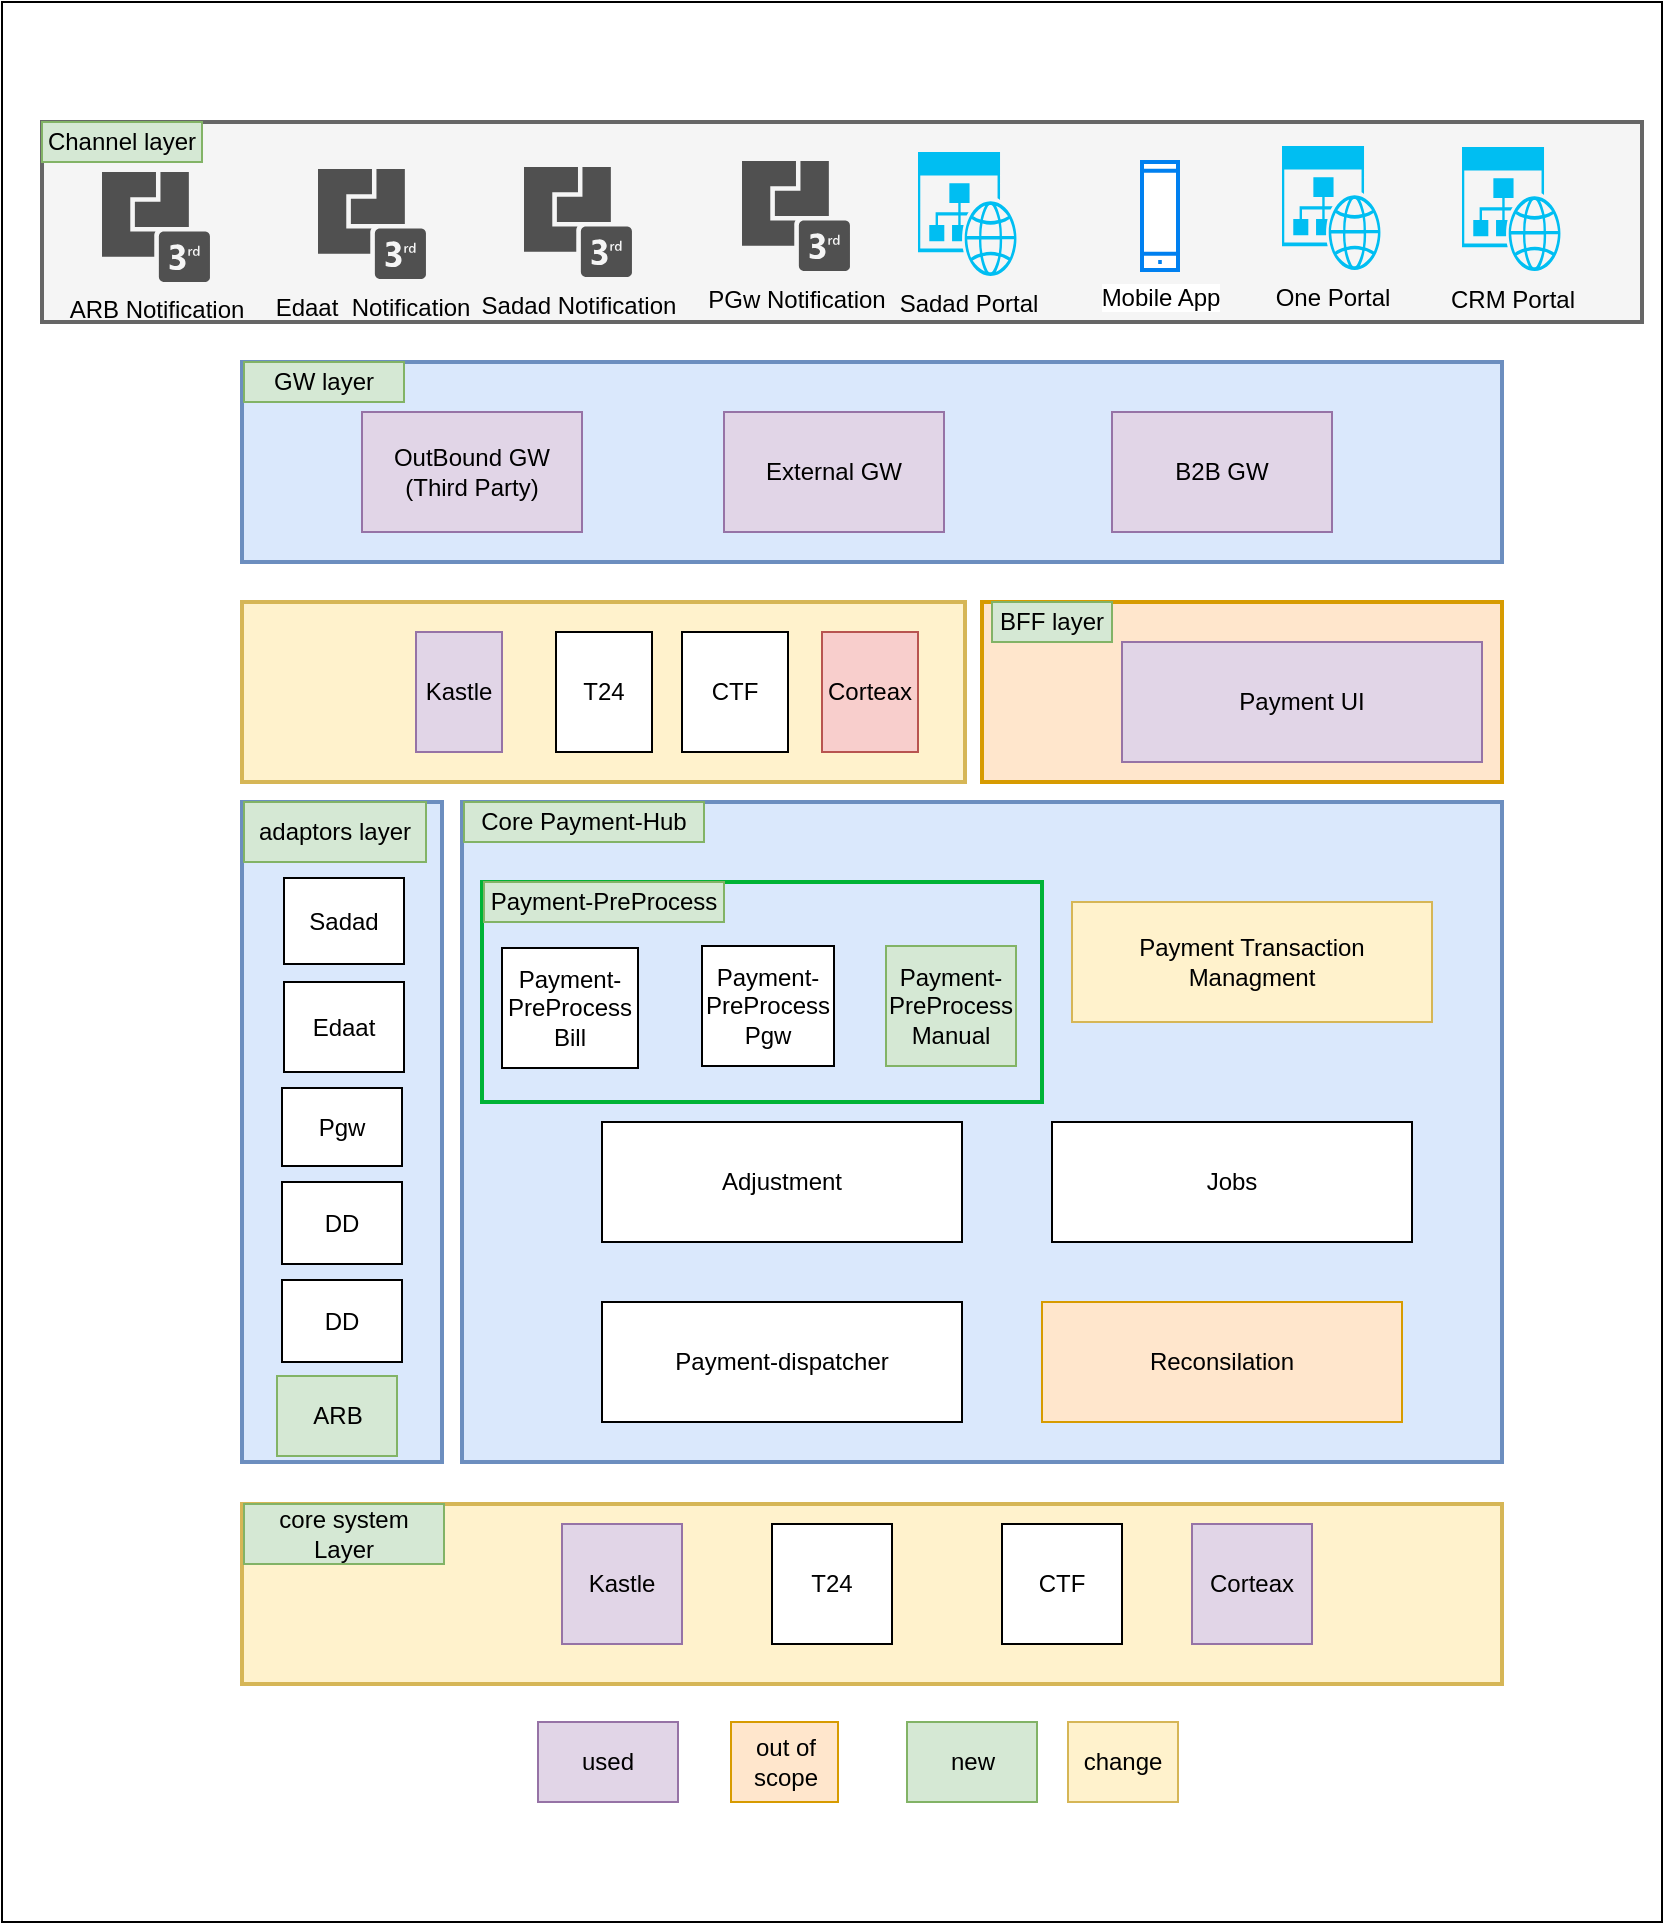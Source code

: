 <mxfile version="24.2.5" type="device">
  <diagram id="pugtmg__WL7AQMjPcXsp" name="Page-1">
    <mxGraphModel dx="1420" dy="1922" grid="1" gridSize="10" guides="1" tooltips="1" connect="1" arrows="1" fold="1" page="1" pageScale="1" pageWidth="850" pageHeight="1100" math="0" shadow="0">
      <root>
        <mxCell id="0" />
        <mxCell id="1" parent="0" />
        <mxCell id="nmbMrTegTF2QSOQArtxi-12" value="" style="rounded=0;whiteSpace=wrap;html=1;" vertex="1" parent="1">
          <mxGeometry x="20" y="-340" width="830" height="960" as="geometry" />
        </mxCell>
        <mxCell id="nmbMrTegTF2QSOQArtxi-6" value="" style="rounded=0;whiteSpace=wrap;html=1;fillColor=#fff2cc;strokeColor=#d6b656;strokeWidth=2;" vertex="1" parent="1">
          <mxGeometry x="140" y="-40" width="361.5" height="90" as="geometry" />
        </mxCell>
        <mxCell id="XpsL9-PmgXXsCilGG3Tj-1" value="" style="rounded=0;whiteSpace=wrap;html=1;fillColor=#dae8fc;strokeColor=#6c8ebf;strokeWidth=2;" parent="1" vertex="1">
          <mxGeometry x="140" y="60" width="100" height="330" as="geometry" />
        </mxCell>
        <mxCell id="XpsL9-PmgXXsCilGG3Tj-2" value="" style="rounded=0;whiteSpace=wrap;html=1;fillColor=#dae8fc;strokeColor=#6c8ebf;strokeWidth=2;" parent="1" vertex="1">
          <mxGeometry x="250" y="60" width="520" height="330" as="geometry" />
        </mxCell>
        <mxCell id="XpsL9-PmgXXsCilGG3Tj-3" value="Payment Transaction Managment&lt;span&gt;&lt;br&gt;&lt;/span&gt;" style="rounded=0;whiteSpace=wrap;html=1;shadow=0;sketch=0;verticalAlign=middle;align=center;fillColor=#fff2cc;strokeColor=#d6b656;" parent="1" vertex="1">
          <mxGeometry x="555" y="110" width="180" height="60" as="geometry" />
        </mxCell>
        <mxCell id="XpsL9-PmgXXsCilGG3Tj-4" value="Adjustment&lt;span&gt;&lt;br&gt;&lt;/span&gt;" style="rounded=0;whiteSpace=wrap;html=1;shadow=0;sketch=0;verticalAlign=middle;align=center;" parent="1" vertex="1">
          <mxGeometry x="320" y="220" width="180" height="60" as="geometry" />
        </mxCell>
        <mxCell id="XpsL9-PmgXXsCilGG3Tj-5" value="Payment-dispatcher&lt;span&gt;&lt;br&gt;&lt;/span&gt;" style="rounded=0;whiteSpace=wrap;html=1;shadow=0;sketch=0;verticalAlign=middle;align=center;" parent="1" vertex="1">
          <mxGeometry x="320" y="310" width="180" height="60" as="geometry" />
        </mxCell>
        <mxCell id="XpsL9-PmgXXsCilGG3Tj-6" value="Reconsilation&lt;span&gt;&lt;br&gt;&lt;/span&gt;" style="rounded=0;whiteSpace=wrap;html=1;shadow=0;sketch=0;verticalAlign=middle;align=center;fillColor=#ffe6cc;strokeColor=#d79b00;" parent="1" vertex="1">
          <mxGeometry x="540" y="310" width="180" height="60" as="geometry" />
        </mxCell>
        <mxCell id="XpsL9-PmgXXsCilGG3Tj-7" value="Jobs&lt;span&gt;&lt;br&gt;&lt;/span&gt;" style="rounded=0;whiteSpace=wrap;html=1;shadow=0;sketch=0;verticalAlign=middle;align=center;" parent="1" vertex="1">
          <mxGeometry x="545" y="220" width="180" height="60" as="geometry" />
        </mxCell>
        <mxCell id="XpsL9-PmgXXsCilGG3Tj-8" value="" style="rounded=0;whiteSpace=wrap;html=1;fillColor=#fff2cc;strokeColor=#d6b656;strokeWidth=2;" parent="1" vertex="1">
          <mxGeometry x="140" y="411" width="630" height="90" as="geometry" />
        </mxCell>
        <mxCell id="XpsL9-PmgXXsCilGG3Tj-9" value="T24&lt;span&gt;&lt;br&gt;&lt;/span&gt;" style="rounded=0;whiteSpace=wrap;html=1;shadow=0;sketch=0;verticalAlign=middle;align=center;" parent="1" vertex="1">
          <mxGeometry x="405" y="421" width="60" height="60" as="geometry" />
        </mxCell>
        <mxCell id="XpsL9-PmgXXsCilGG3Tj-10" value="Kastle&lt;span&gt;&lt;br&gt;&lt;/span&gt;" style="rounded=0;whiteSpace=wrap;html=1;shadow=0;sketch=0;verticalAlign=middle;align=center;fillColor=#e1d5e7;strokeColor=#9673a6;" parent="1" vertex="1">
          <mxGeometry x="300" y="421" width="60" height="60" as="geometry" />
        </mxCell>
        <mxCell id="XpsL9-PmgXXsCilGG3Tj-11" value="&lt;span&gt;CTF&lt;br&gt;&lt;/span&gt;" style="rounded=0;whiteSpace=wrap;html=1;shadow=0;sketch=0;verticalAlign=middle;align=center;" parent="1" vertex="1">
          <mxGeometry x="520" y="421" width="60" height="60" as="geometry" />
        </mxCell>
        <mxCell id="XpsL9-PmgXXsCilGG3Tj-12" value="Edaat&lt;span&gt;&lt;br&gt;&lt;/span&gt;" style="rounded=0;whiteSpace=wrap;html=1;shadow=0;sketch=0;verticalAlign=middle;align=center;" parent="1" vertex="1">
          <mxGeometry x="161" y="150" width="60" height="45" as="geometry" />
        </mxCell>
        <mxCell id="XpsL9-PmgXXsCilGG3Tj-13" value="Sadad&lt;span&gt;&lt;br&gt;&lt;/span&gt;" style="rounded=0;whiteSpace=wrap;html=1;shadow=0;sketch=0;verticalAlign=middle;align=center;" parent="1" vertex="1">
          <mxGeometry x="161" y="98" width="60" height="43" as="geometry" />
        </mxCell>
        <mxCell id="XpsL9-PmgXXsCilGG3Tj-14" value="&lt;span&gt;Pgw&lt;br&gt;&lt;/span&gt;" style="rounded=0;whiteSpace=wrap;html=1;shadow=0;sketch=0;verticalAlign=middle;align=center;" parent="1" vertex="1">
          <mxGeometry x="160" y="203" width="60" height="39" as="geometry" />
        </mxCell>
        <mxCell id="XpsL9-PmgXXsCilGG3Tj-15" value="&lt;span&gt;DD&lt;br&gt;&lt;/span&gt;" style="rounded=0;whiteSpace=wrap;html=1;shadow=0;sketch=0;verticalAlign=middle;align=center;" parent="1" vertex="1">
          <mxGeometry x="160" y="299" width="60" height="41" as="geometry" />
        </mxCell>
        <mxCell id="XpsL9-PmgXXsCilGG3Tj-16" value="" style="rounded=0;whiteSpace=wrap;html=1;fillColor=#ffe6cc;strokeColor=#d79b00;strokeWidth=2;" parent="1" vertex="1">
          <mxGeometry x="510" y="-40" width="260" height="90" as="geometry" />
        </mxCell>
        <mxCell id="XpsL9-PmgXXsCilGG3Tj-17" value="Payment UI&lt;span&gt;&lt;br&gt;&lt;/span&gt;" style="rounded=0;whiteSpace=wrap;html=1;shadow=0;sketch=0;verticalAlign=middle;align=center;fillColor=#e1d5e7;strokeColor=#9673a6;" parent="1" vertex="1">
          <mxGeometry x="580" y="-20" width="180" height="60" as="geometry" />
        </mxCell>
        <mxCell id="XpsL9-PmgXXsCilGG3Tj-18" value="" style="rounded=0;whiteSpace=wrap;html=1;fillColor=#dae8fc;strokeColor=#6c8ebf;strokeWidth=2;" parent="1" vertex="1">
          <mxGeometry x="140" y="-160" width="630" height="100" as="geometry" />
        </mxCell>
        <mxCell id="XpsL9-PmgXXsCilGG3Tj-19" value="External GW&lt;span&gt;&lt;br&gt;&lt;/span&gt;" style="rounded=0;whiteSpace=wrap;html=1;shadow=0;sketch=0;verticalAlign=middle;align=center;fillColor=#e1d5e7;strokeColor=#9673a6;" parent="1" vertex="1">
          <mxGeometry x="381" y="-135" width="110" height="60" as="geometry" />
        </mxCell>
        <mxCell id="XpsL9-PmgXXsCilGG3Tj-20" value="OutBound GW&lt;br&gt;(Third Party)&lt;span&gt;&lt;br&gt;&lt;/span&gt;" style="rounded=0;whiteSpace=wrap;html=1;shadow=0;sketch=0;verticalAlign=middle;align=center;fillColor=#e1d5e7;strokeColor=#9673a6;" parent="1" vertex="1">
          <mxGeometry x="200" y="-135" width="110" height="60" as="geometry" />
        </mxCell>
        <mxCell id="XpsL9-PmgXXsCilGG3Tj-21" value="adaptors layer" style="text;html=1;strokeColor=#82b366;fillColor=#d5e8d4;align=center;verticalAlign=middle;whiteSpace=wrap;rounded=0;" parent="1" vertex="1">
          <mxGeometry x="141" y="60" width="91" height="30" as="geometry" />
        </mxCell>
        <mxCell id="XpsL9-PmgXXsCilGG3Tj-22" value="core system Layer" style="text;html=1;strokeColor=#82b366;fillColor=#d5e8d4;align=center;verticalAlign=middle;whiteSpace=wrap;rounded=0;" parent="1" vertex="1">
          <mxGeometry x="141" y="411" width="100" height="30" as="geometry" />
        </mxCell>
        <mxCell id="XpsL9-PmgXXsCilGG3Tj-23" value="BFF layer" style="text;html=1;strokeColor=#82b366;fillColor=#d5e8d4;align=center;verticalAlign=middle;whiteSpace=wrap;rounded=0;" parent="1" vertex="1">
          <mxGeometry x="515" y="-40" width="60" height="20" as="geometry" />
        </mxCell>
        <mxCell id="XpsL9-PmgXXsCilGG3Tj-24" value="GW layer" style="text;html=1;strokeColor=#82b366;fillColor=#d5e8d4;align=center;verticalAlign=middle;whiteSpace=wrap;rounded=0;" parent="1" vertex="1">
          <mxGeometry x="141" y="-160" width="80" height="20" as="geometry" />
        </mxCell>
        <mxCell id="XpsL9-PmgXXsCilGG3Tj-25" value="" style="rounded=0;whiteSpace=wrap;html=1;fillColor=none;strokeColor=#00B336;strokeWidth=2;" parent="1" vertex="1">
          <mxGeometry x="260" y="100" width="280" height="110" as="geometry" />
        </mxCell>
        <mxCell id="XpsL9-PmgXXsCilGG3Tj-26" value="Payment-PreProcess&lt;br&gt;Bill&lt;span&gt;&lt;br&gt;&lt;/span&gt;" style="rounded=0;whiteSpace=wrap;html=1;shadow=0;sketch=0;verticalAlign=middle;align=center;" parent="1" vertex="1">
          <mxGeometry x="270" y="133" width="68" height="60" as="geometry" />
        </mxCell>
        <mxCell id="XpsL9-PmgXXsCilGG3Tj-27" value="Payment-PreProcess&lt;br&gt;Pgw&lt;span&gt;&lt;br&gt;&lt;/span&gt;" style="rounded=0;whiteSpace=wrap;html=1;shadow=0;sketch=0;verticalAlign=middle;align=center;" parent="1" vertex="1">
          <mxGeometry x="370" y="132" width="66" height="60" as="geometry" />
        </mxCell>
        <mxCell id="XpsL9-PmgXXsCilGG3Tj-28" value="Payment-PreProcess&lt;br&gt;Manual&lt;span&gt;&lt;br&gt;&lt;/span&gt;" style="rounded=0;whiteSpace=wrap;html=1;shadow=0;sketch=0;verticalAlign=middle;align=center;fillColor=#d5e8d4;strokeColor=#82b366;" parent="1" vertex="1">
          <mxGeometry x="462" y="132" width="65" height="60" as="geometry" />
        </mxCell>
        <mxCell id="XpsL9-PmgXXsCilGG3Tj-29" value="Payment-PreProcess" style="text;html=1;strokeColor=#82b366;fillColor=#d5e8d4;align=center;verticalAlign=middle;whiteSpace=wrap;rounded=0;" parent="1" vertex="1">
          <mxGeometry x="261" y="100" width="120" height="20" as="geometry" />
        </mxCell>
        <mxCell id="XpsL9-PmgXXsCilGG3Tj-30" value="Core Payment-Hub" style="text;html=1;strokeColor=#82b366;fillColor=#d5e8d4;align=center;verticalAlign=middle;whiteSpace=wrap;rounded=0;" parent="1" vertex="1">
          <mxGeometry x="251" y="60" width="120" height="20" as="geometry" />
        </mxCell>
        <mxCell id="XpsL9-PmgXXsCilGG3Tj-31" value="B2B GW&lt;span&gt;&lt;br&gt;&lt;/span&gt;" style="rounded=0;whiteSpace=wrap;html=1;shadow=0;sketch=0;verticalAlign=middle;align=center;fillColor=#e1d5e7;strokeColor=#9673a6;" parent="1" vertex="1">
          <mxGeometry x="575" y="-135" width="110" height="60" as="geometry" />
        </mxCell>
        <mxCell id="XpsL9-PmgXXsCilGG3Tj-32" value="&lt;span&gt;Corteax&lt;br&gt;&lt;/span&gt;" style="rounded=0;whiteSpace=wrap;html=1;shadow=0;sketch=0;verticalAlign=middle;align=center;fillColor=#e1d5e7;strokeColor=#9673a6;" parent="1" vertex="1">
          <mxGeometry x="615" y="421" width="60" height="60" as="geometry" />
        </mxCell>
        <mxCell id="XpsL9-PmgXXsCilGG3Tj-33" value="" style="rounded=0;whiteSpace=wrap;html=1;fillColor=#f5f5f5;strokeColor=#666666;strokeWidth=2;fontColor=#333333;" parent="1" vertex="1">
          <mxGeometry x="40" y="-280" width="800" height="100" as="geometry" />
        </mxCell>
        <mxCell id="XpsL9-PmgXXsCilGG3Tj-34" value="Channel layer" style="text;html=1;strokeColor=#82b366;fillColor=#d5e8d4;align=center;verticalAlign=middle;whiteSpace=wrap;rounded=0;" parent="1" vertex="1">
          <mxGeometry x="40" y="-280" width="80" height="20" as="geometry" />
        </mxCell>
        <mxCell id="XpsL9-PmgXXsCilGG3Tj-35" value="Mobile App" style="html=1;verticalLabelPosition=bottom;align=center;labelBackgroundColor=#ffffff;verticalAlign=top;strokeWidth=2;strokeColor=#0080F0;shadow=0;dashed=0;shape=mxgraph.ios7.icons.smartphone;" parent="1" vertex="1">
          <mxGeometry x="590" y="-260" width="18" height="54" as="geometry" />
        </mxCell>
        <mxCell id="XpsL9-PmgXXsCilGG3Tj-36" value="Sadad Portal" style="verticalLabelPosition=bottom;html=1;verticalAlign=top;align=center;strokeColor=none;fillColor=#00BEF2;shape=mxgraph.azure.website_generic;pointerEvents=1;" parent="1" vertex="1">
          <mxGeometry x="478" y="-265" width="50" height="62" as="geometry" />
        </mxCell>
        <mxCell id="XpsL9-PmgXXsCilGG3Tj-37" value="Sadad Notification" style="pointerEvents=1;shadow=0;dashed=0;html=1;strokeColor=none;fillColor=#505050;labelPosition=center;verticalLabelPosition=bottom;verticalAlign=top;outlineConnect=0;align=center;shape=mxgraph.office.communications.3rd_party_integration;" parent="1" vertex="1">
          <mxGeometry x="281" y="-257.5" width="54" height="55" as="geometry" />
        </mxCell>
        <mxCell id="XpsL9-PmgXXsCilGG3Tj-38" value="Edaat&amp;nbsp; Notification" style="pointerEvents=1;shadow=0;dashed=0;html=1;strokeColor=none;fillColor=#505050;labelPosition=center;verticalLabelPosition=bottom;verticalAlign=top;outlineConnect=0;align=center;shape=mxgraph.office.communications.3rd_party_integration;" parent="1" vertex="1">
          <mxGeometry x="178" y="-256.5" width="54" height="55" as="geometry" />
        </mxCell>
        <mxCell id="XpsL9-PmgXXsCilGG3Tj-39" value="One Portal" style="verticalLabelPosition=bottom;html=1;verticalAlign=top;align=center;strokeColor=none;fillColor=#00BEF2;shape=mxgraph.azure.website_generic;pointerEvents=1;" parent="1" vertex="1">
          <mxGeometry x="660" y="-268" width="50" height="62" as="geometry" />
        </mxCell>
        <mxCell id="XpsL9-PmgXXsCilGG3Tj-40" value="PGw Notification" style="pointerEvents=1;shadow=0;dashed=0;html=1;strokeColor=none;fillColor=#505050;labelPosition=center;verticalLabelPosition=bottom;verticalAlign=top;outlineConnect=0;align=center;shape=mxgraph.office.communications.3rd_party_integration;" parent="1" vertex="1">
          <mxGeometry x="390" y="-260.5" width="54" height="55" as="geometry" />
        </mxCell>
        <mxCell id="XpsL9-PmgXXsCilGG3Tj-41" value="&lt;span&gt;ARB&lt;br&gt;&lt;/span&gt;" style="rounded=0;whiteSpace=wrap;html=1;shadow=0;sketch=0;verticalAlign=middle;align=center;fillColor=#d5e8d4;strokeColor=#82b366;" parent="1" vertex="1">
          <mxGeometry x="157.5" y="347" width="60" height="40" as="geometry" />
        </mxCell>
        <mxCell id="XpsL9-PmgXXsCilGG3Tj-42" value="ARB Notification" style="pointerEvents=1;shadow=0;dashed=0;html=1;strokeColor=none;fillColor=#505050;labelPosition=center;verticalLabelPosition=bottom;verticalAlign=top;outlineConnect=0;align=center;shape=mxgraph.office.communications.3rd_party_integration;" parent="1" vertex="1">
          <mxGeometry x="70" y="-255" width="54" height="55" as="geometry" />
        </mxCell>
        <mxCell id="XpsL9-PmgXXsCilGG3Tj-43" value="CRM Portal" style="verticalLabelPosition=bottom;html=1;verticalAlign=top;align=center;strokeColor=none;fillColor=#00BEF2;shape=mxgraph.azure.website_generic;pointerEvents=1;" parent="1" vertex="1">
          <mxGeometry x="750" y="-267.5" width="50" height="62" as="geometry" />
        </mxCell>
        <mxCell id="nmbMrTegTF2QSOQArtxi-2" value="T24&lt;span&gt;&lt;br&gt;&lt;/span&gt;" style="rounded=0;whiteSpace=wrap;html=1;shadow=0;sketch=0;verticalAlign=middle;align=center;" vertex="1" parent="1">
          <mxGeometry x="297" y="-25" width="48" height="60" as="geometry" />
        </mxCell>
        <mxCell id="nmbMrTegTF2QSOQArtxi-3" value="Kastle&lt;span&gt;&lt;br&gt;&lt;/span&gt;" style="rounded=0;whiteSpace=wrap;html=1;shadow=0;sketch=0;verticalAlign=middle;align=center;fillColor=#e1d5e7;strokeColor=#9673a6;" vertex="1" parent="1">
          <mxGeometry x="227" y="-25" width="43" height="60" as="geometry" />
        </mxCell>
        <mxCell id="nmbMrTegTF2QSOQArtxi-4" value="&lt;span&gt;CTF&lt;br&gt;&lt;/span&gt;" style="rounded=0;whiteSpace=wrap;html=1;shadow=0;sketch=0;verticalAlign=middle;align=center;" vertex="1" parent="1">
          <mxGeometry x="360" y="-25" width="53" height="60" as="geometry" />
        </mxCell>
        <mxCell id="nmbMrTegTF2QSOQArtxi-5" value="&lt;span&gt;Corteax&lt;br&gt;&lt;/span&gt;" style="rounded=0;whiteSpace=wrap;html=1;shadow=0;sketch=0;verticalAlign=middle;align=center;fillColor=#f8cecc;strokeColor=#b85450;" vertex="1" parent="1">
          <mxGeometry x="430" y="-25" width="48" height="60" as="geometry" />
        </mxCell>
        <mxCell id="nmbMrTegTF2QSOQArtxi-7" value="&lt;span&gt;DD&lt;br&gt;&lt;/span&gt;" style="rounded=0;whiteSpace=wrap;html=1;shadow=0;sketch=0;verticalAlign=middle;align=center;" vertex="1" parent="1">
          <mxGeometry x="160" y="250" width="60" height="41" as="geometry" />
        </mxCell>
        <mxCell id="nmbMrTegTF2QSOQArtxi-8" value="&lt;span&gt;used&lt;/span&gt;" style="rounded=0;whiteSpace=wrap;html=1;shadow=0;sketch=0;verticalAlign=middle;align=center;fillColor=#e1d5e7;strokeColor=#9673a6;" vertex="1" parent="1">
          <mxGeometry x="288" y="520" width="70" height="40" as="geometry" />
        </mxCell>
        <mxCell id="nmbMrTegTF2QSOQArtxi-9" value="out of scope&lt;span&gt;&lt;br&gt;&lt;/span&gt;" style="rounded=0;whiteSpace=wrap;html=1;shadow=0;sketch=0;verticalAlign=middle;align=center;fillColor=#ffe6cc;strokeColor=#d79b00;" vertex="1" parent="1">
          <mxGeometry x="384.5" y="520" width="53.5" height="40" as="geometry" />
        </mxCell>
        <mxCell id="nmbMrTegTF2QSOQArtxi-10" value="&lt;span&gt;new&lt;/span&gt;" style="rounded=0;whiteSpace=wrap;html=1;shadow=0;sketch=0;verticalAlign=middle;align=center;fillColor=#d5e8d4;strokeColor=#82b366;" vertex="1" parent="1">
          <mxGeometry x="472.5" y="520" width="65" height="40" as="geometry" />
        </mxCell>
        <mxCell id="nmbMrTegTF2QSOQArtxi-11" value="change&lt;span&gt;&lt;br&gt;&lt;/span&gt;" style="rounded=0;whiteSpace=wrap;html=1;shadow=0;sketch=0;verticalAlign=middle;align=center;fillColor=#fff2cc;strokeColor=#d6b656;" vertex="1" parent="1">
          <mxGeometry x="553" y="520" width="55" height="40" as="geometry" />
        </mxCell>
      </root>
    </mxGraphModel>
  </diagram>
</mxfile>
